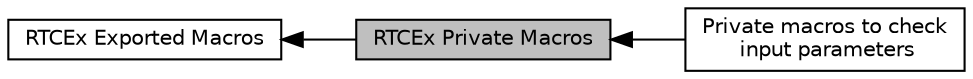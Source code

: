 digraph "RTCEx Private Macros"
{
  edge [fontname="Helvetica",fontsize="10",labelfontname="Helvetica",labelfontsize="10"];
  node [fontname="Helvetica",fontsize="10",shape=box];
  rankdir=LR;
  Node2 [label="RTCEx Exported Macros",height=0.2,width=0.4,color="black", fillcolor="white", style="filled",URL="$group___r_t_c_ex___exported___macros.html",tooltip=" "];
  Node3 [label="Private macros to check\l input parameters",height=0.2,width=0.4,color="black", fillcolor="white", style="filled",URL="$group___r_t_c_ex___i_s___r_t_c___definitions.html",tooltip=" "];
  Node1 [label="RTCEx Private Macros",height=0.2,width=0.4,color="black", fillcolor="grey75", style="filled", fontcolor="black",tooltip=" "];
  Node2->Node1 [shape=plaintext, dir="back", style="solid"];
  Node1->Node3 [shape=plaintext, dir="back", style="solid"];
}
